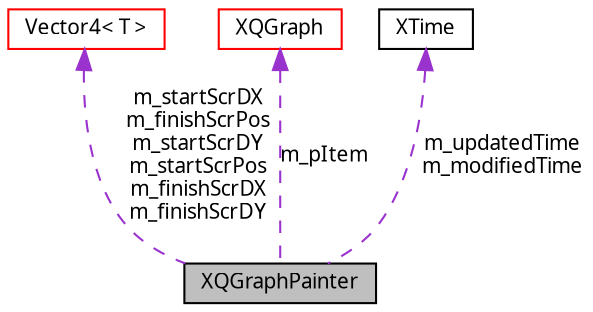 digraph G
{
  edge [fontname="FreeSans.ttf",fontsize=10,labelfontname="FreeSans.ttf",labelfontsize=10];
  node [fontname="FreeSans.ttf",fontsize=10,shape=record];
  Node1 [label="XQGraphPainter",height=0.2,width=0.4,color="black", fillcolor="grey75", style="filled" fontcolor="black"];
  Node2 -> Node1 [dir=back,color="darkorchid3",fontsize=10,style="dashed",label="m_startScrDX\nm_finishScrPos\nm_startScrDY\nm_startScrPos\nm_finishScrDX\nm_finishScrDY",fontname="FreeSans.ttf"];
  Node2 [label="Vector4\< T \>",height=0.2,width=0.4,color="red", fillcolor="white", style="filled",URL="$struct_vector4.html"];
  Node3 -> Node1 [dir=back,color="darkorchid3",fontsize=10,style="dashed",label="m_pItem",fontname="FreeSans.ttf"];
  Node3 [label="XQGraph",height=0.2,width=0.4,color="red", fillcolor="white", style="filled",URL="$class_x_q_graph.html"];
  Node4 -> Node1 [dir=back,color="darkorchid3",fontsize=10,style="dashed",label="m_updatedTime\nm_modifiedTime",fontname="FreeSans.ttf"];
  Node4 [label="XTime",height=0.2,width=0.4,color="black", fillcolor="white", style="filled",URL="$class_x_time.html"];
}
